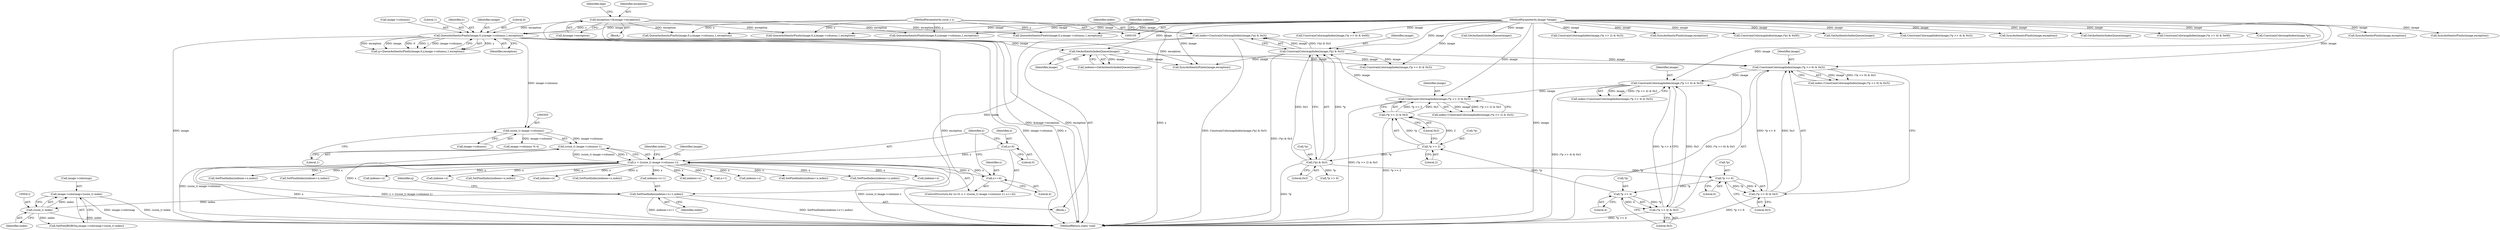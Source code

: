 digraph "0_ImageMagick_d9b2209a69ee90d8df81fb124eb66f593eb9f599@pointer" {
"1000407" [label="(Call,image->colormap+(ssize_t) index)"];
"1000411" [label="(Call,(ssize_t) index)"];
"1000398" [label="(Call,SetPixelIndex(indexes+x+1,index))"];
"1000299" [label="(Call,x < ((ssize_t) image->columns-1))"];
"1000308" [label="(Call,x+=4)"];
"1000296" [label="(Call,x=0)"];
"1000301" [label="(Call,(ssize_t) image->columns-1)"];
"1000302" [label="(Call,(ssize_t) image->columns)"];
"1000275" [label="(Call,QueueAuthenticPixels(image,0,y,image->columns,1,exception))"];
"1000108" [label="(MethodParameterIn,Image *image)"];
"1000107" [label="(MethodParameterIn,ssize_t y)"];
"1000117" [label="(Call,exception=(&image->exception))"];
"1000390" [label="(Call,index=ConstrainColormapIndex(image,(*p) & 0x3))"];
"1000392" [label="(Call,ConstrainColormapIndex(image,(*p) & 0x3))"];
"1000366" [label="(Call,ConstrainColormapIndex(image,(*p >> 2) & 0x3))"];
"1000340" [label="(Call,ConstrainColormapIndex(image,(*p >> 4) & 0x3))"];
"1000314" [label="(Call,ConstrainColormapIndex(image,(*p >> 6) & 0x3))"];
"1000293" [label="(Call,GetAuthenticIndexQueue(image))"];
"1000316" [label="(Call,(*p >> 6) & 0x3)"];
"1000317" [label="(Call,*p >> 6)"];
"1000394" [label="(Call,(*p) & 0x3)"];
"1000369" [label="(Call,*p >> 2)"];
"1000343" [label="(Call,*p >> 4)"];
"1000342" [label="(Call,(*p >> 4) & 0x3)"];
"1000368" [label="(Call,(*p >> 2) & 0x3)"];
"1000148" [label="(Call,GetAuthenticIndexQueue(image))"];
"1000316" [label="(Call,(*p >> 6) & 0x3)"];
"1000315" [label="(Identifier,image)"];
"1000369" [label="(Call,*p >> 2)"];
"1000429" [label="(Call,ConstrainColormapIndex(image,(*p >> 6) & 0x3))"];
"1000110" [label="(Block,)"];
"1000499" [label="(Call,ConstrainColormapIndex(image,(*p >> 2) & 0x3))"];
"1000373" [label="(Literal,0x3)"];
"1000294" [label="(Identifier,image)"];
"1000320" [label="(Literal,6)"];
"1000293" [label="(Call,GetAuthenticIndexQueue(image))"];
"1000395" [label="(Call,*p)"];
"1000422" [label="(Identifier,image)"];
"1000667" [label="(Call,SyncAuthenticPixels(image,exception))"];
"1000413" [label="(Identifier,index)"];
"1000346" [label="(Literal,4)"];
"1000397" [label="(Literal,0x3)"];
"1000307" [label="(Literal,1)"];
"1000108" [label="(MethodParameterIn,Image *image)"];
"1000317" [label="(Call,*p >> 6)"];
"1000602" [label="(Call,ConstrainColormapIndex(image,(*p) & 0x0f))"];
"1000404" [label="(Identifier,index)"];
"1000374" [label="(Call,SetPixelIndex(indexes+x,index))"];
"1000276" [label="(Identifier,image)"];
"1000295" [label="(ControlStructure,for (x=0; x < ((ssize_t) image->columns-1); x+=4))"];
"1000555" [label="(Call,GetAuthenticIndexQueue(image))"];
"1000107" [label="(MethodParameterIn,ssize_t y)"];
"1000392" [label="(Call,ConstrainColormapIndex(image,(*p) & 0x3))"];
"1000291" [label="(Call,indexes=GetAuthenticIndexQueue(image))"];
"1000420" [label="(Call,image->columns % 4)"];
"1000273" [label="(Call,q=QueueAuthenticPixels(image,0,y,image->columns,1,exception))"];
"1000407" [label="(Call,image->colormap+(ssize_t) index)"];
"1000375" [label="(Call,indexes+x)"];
"1000124" [label="(Identifier,bpp)"];
"1000300" [label="(Identifier,x)"];
"1000464" [label="(Call,ConstrainColormapIndex(image,(*p >> 4) & 0x3))"];
"1000368" [label="(Call,(*p >> 2) & 0x3)"];
"1000401" [label="(Call,x+1)"];
"1000321" [label="(Literal,0x3)"];
"1000390" [label="(Call,index=ConstrainColormapIndex(image,(*p) & 0x3))"];
"1000296" [label="(Call,x=0)"];
"1000527" [label="(Call,SyncAuthenticPixels(image,exception))"];
"1000367" [label="(Identifier,image)"];
"1000342" [label="(Call,(*p >> 4) & 0x3)"];
"1000432" [label="(Call,*p >> 6)"];
"1000737" [label="(Call,SyncAuthenticPixels(image,exception))"];
"1000323" [label="(Call,indexes+x)"];
"1000366" [label="(Call,ConstrainColormapIndex(image,(*p >> 2) & 0x3))"];
"1000437" [label="(Call,SetPixelIndex(indexes+x,index))"];
"1000299" [label="(Call,x < ((ssize_t) image->columns-1))"];
"1000348" [label="(Call,SetPixelIndex(indexes+x,index))"];
"1000341" [label="(Identifier,image)"];
"1000370" [label="(Call,*p)"];
"1000393" [label="(Identifier,image)"];
"1000695" [label="(Call,GetAuthenticIndexQueue(image))"];
"1000400" [label="(Identifier,indexes)"];
"1000130" [label="(Call,QueueAuthenticPixels(image,0,y,image->columns,1,exception))"];
"1000314" [label="(Call,ConstrainColormapIndex(image,(*p >> 6) & 0x3))"];
"1000677" [label="(Call,QueueAuthenticPixels(image,0,y,image->columns,1,exception))"];
"1000344" [label="(Call,*p)"];
"1000372" [label="(Literal,2)"];
"1000119" [label="(Call,&image->exception)"];
"1000508" [label="(Call,indexes+x)"];
"1000301" [label="(Call,(ssize_t) image->columns-1)"];
"1000322" [label="(Call,SetPixelIndex(indexes+x,index))"];
"1000298" [label="(Literal,0)"];
"1000746" [label="(Call,QueueAuthenticPixels(image,0,y,image->columns,1,exception))"];
"1000277" [label="(Literal,0)"];
"1000803" [label="(MethodReturn,static void)"];
"1000408" [label="(Call,image->colormap)"];
"1000411" [label="(Call,(ssize_t) index)"];
"1000118" [label="(Identifier,exception)"];
"1000507" [label="(Call,SetPixelIndex(indexes+x,index))"];
"1000639" [label="(Call,ConstrainColormapIndex(image,(*p >> 4) & 0x0f))"];
"1000343" [label="(Call,*p >> 4)"];
"1000338" [label="(Call,index=ConstrainColormapIndex(image,(*p >> 4) & 0x3))"];
"1000347" [label="(Literal,0x3)"];
"1000349" [label="(Call,indexes+x)"];
"1000297" [label="(Identifier,x)"];
"1000391" [label="(Identifier,index)"];
"1000279" [label="(Call,image->columns)"];
"1000312" [label="(Call,index=ConstrainColormapIndex(image,(*p >> 6) & 0x3))"];
"1000282" [label="(Literal,1)"];
"1000399" [label="(Call,indexes+x+1)"];
"1000713" [label="(Call,ConstrainColormapIndex(image,*p))"];
"1000438" [label="(Call,indexes+x)"];
"1000309" [label="(Identifier,x)"];
"1000340" [label="(Call,ConstrainColormapIndex(image,(*p >> 4) & 0x3))"];
"1000275" [label="(Call,QueueAuthenticPixels(image,0,y,image->columns,1,exception))"];
"1000117" [label="(Call,exception=(&image->exception))"];
"1000278" [label="(Identifier,y)"];
"1000318" [label="(Call,*p)"];
"1000302" [label="(Call,(ssize_t) image->columns)"];
"1000798" [label="(Call,SyncAuthenticPixels(image,exception))"];
"1000394" [label="(Call,(*p) & 0x3)"];
"1000364" [label="(Call,index=ConstrainColormapIndex(image,(*p >> 2) & 0x3))"];
"1000398" [label="(Call,SetPixelIndex(indexes+x+1,index))"];
"1000472" [label="(Call,SetPixelIndex(indexes+x,index))"];
"1000311" [label="(Block,)"];
"1000406" [label="(Identifier,q)"];
"1000537" [label="(Call,QueueAuthenticPixels(image,0,y,image->columns,1,exception))"];
"1000313" [label="(Identifier,index)"];
"1000405" [label="(Call,SetPixelRGBO(q,image->colormap+(ssize_t) index))"];
"1000308" [label="(Call,x+=4)"];
"1000473" [label="(Call,indexes+x)"];
"1000310" [label="(Literal,4)"];
"1000304" [label="(Call,image->columns)"];
"1000283" [label="(Identifier,exception)"];
"1000266" [label="(Call,SyncAuthenticPixels(image,exception))"];
"1000576" [label="(Call,ConstrainColormapIndex(image,(*p >> 4) & 0x0f))"];
"1000407" -> "1000405"  [label="AST: "];
"1000407" -> "1000411"  [label="CFG: "];
"1000408" -> "1000407"  [label="AST: "];
"1000411" -> "1000407"  [label="AST: "];
"1000405" -> "1000407"  [label="CFG: "];
"1000407" -> "1000803"  [label="DDG: (ssize_t) index"];
"1000407" -> "1000803"  [label="DDG: image->colormap"];
"1000411" -> "1000407"  [label="DDG: index"];
"1000411" -> "1000413"  [label="CFG: "];
"1000412" -> "1000411"  [label="AST: "];
"1000413" -> "1000411"  [label="AST: "];
"1000411" -> "1000803"  [label="DDG: index"];
"1000411" -> "1000405"  [label="DDG: index"];
"1000398" -> "1000411"  [label="DDG: index"];
"1000398" -> "1000311"  [label="AST: "];
"1000398" -> "1000404"  [label="CFG: "];
"1000399" -> "1000398"  [label="AST: "];
"1000404" -> "1000398"  [label="AST: "];
"1000406" -> "1000398"  [label="CFG: "];
"1000398" -> "1000803"  [label="DDG: SetPixelIndex(indexes+x+1,index)"];
"1000398" -> "1000803"  [label="DDG: indexes+x+1"];
"1000299" -> "1000398"  [label="DDG: x"];
"1000390" -> "1000398"  [label="DDG: index"];
"1000299" -> "1000295"  [label="AST: "];
"1000299" -> "1000301"  [label="CFG: "];
"1000300" -> "1000299"  [label="AST: "];
"1000301" -> "1000299"  [label="AST: "];
"1000313" -> "1000299"  [label="CFG: "];
"1000422" -> "1000299"  [label="CFG: "];
"1000299" -> "1000803"  [label="DDG: x < ((ssize_t) image->columns-1)"];
"1000299" -> "1000803"  [label="DDG: (ssize_t) image->columns-1"];
"1000299" -> "1000803"  [label="DDG: x"];
"1000308" -> "1000299"  [label="DDG: x"];
"1000296" -> "1000299"  [label="DDG: x"];
"1000301" -> "1000299"  [label="DDG: (ssize_t) image->columns"];
"1000301" -> "1000299"  [label="DDG: 1"];
"1000299" -> "1000308"  [label="DDG: x"];
"1000299" -> "1000322"  [label="DDG: x"];
"1000299" -> "1000323"  [label="DDG: x"];
"1000299" -> "1000348"  [label="DDG: x"];
"1000299" -> "1000349"  [label="DDG: x"];
"1000299" -> "1000374"  [label="DDG: x"];
"1000299" -> "1000375"  [label="DDG: x"];
"1000299" -> "1000399"  [label="DDG: x"];
"1000299" -> "1000401"  [label="DDG: x"];
"1000299" -> "1000437"  [label="DDG: x"];
"1000299" -> "1000438"  [label="DDG: x"];
"1000299" -> "1000472"  [label="DDG: x"];
"1000299" -> "1000473"  [label="DDG: x"];
"1000299" -> "1000507"  [label="DDG: x"];
"1000299" -> "1000508"  [label="DDG: x"];
"1000308" -> "1000295"  [label="AST: "];
"1000308" -> "1000310"  [label="CFG: "];
"1000309" -> "1000308"  [label="AST: "];
"1000310" -> "1000308"  [label="AST: "];
"1000300" -> "1000308"  [label="CFG: "];
"1000296" -> "1000295"  [label="AST: "];
"1000296" -> "1000298"  [label="CFG: "];
"1000297" -> "1000296"  [label="AST: "];
"1000298" -> "1000296"  [label="AST: "];
"1000300" -> "1000296"  [label="CFG: "];
"1000301" -> "1000307"  [label="CFG: "];
"1000302" -> "1000301"  [label="AST: "];
"1000307" -> "1000301"  [label="AST: "];
"1000301" -> "1000803"  [label="DDG: (ssize_t) image->columns"];
"1000302" -> "1000301"  [label="DDG: image->columns"];
"1000302" -> "1000304"  [label="CFG: "];
"1000303" -> "1000302"  [label="AST: "];
"1000304" -> "1000302"  [label="AST: "];
"1000307" -> "1000302"  [label="CFG: "];
"1000275" -> "1000302"  [label="DDG: image->columns"];
"1000302" -> "1000420"  [label="DDG: image->columns"];
"1000275" -> "1000273"  [label="AST: "];
"1000275" -> "1000283"  [label="CFG: "];
"1000276" -> "1000275"  [label="AST: "];
"1000277" -> "1000275"  [label="AST: "];
"1000278" -> "1000275"  [label="AST: "];
"1000279" -> "1000275"  [label="AST: "];
"1000282" -> "1000275"  [label="AST: "];
"1000283" -> "1000275"  [label="AST: "];
"1000273" -> "1000275"  [label="CFG: "];
"1000275" -> "1000803"  [label="DDG: y"];
"1000275" -> "1000803"  [label="DDG: image"];
"1000275" -> "1000803"  [label="DDG: exception"];
"1000275" -> "1000803"  [label="DDG: image->columns"];
"1000275" -> "1000273"  [label="DDG: y"];
"1000275" -> "1000273"  [label="DDG: exception"];
"1000275" -> "1000273"  [label="DDG: image"];
"1000275" -> "1000273"  [label="DDG: 0"];
"1000275" -> "1000273"  [label="DDG: 1"];
"1000275" -> "1000273"  [label="DDG: image->columns"];
"1000108" -> "1000275"  [label="DDG: image"];
"1000107" -> "1000275"  [label="DDG: y"];
"1000117" -> "1000275"  [label="DDG: exception"];
"1000275" -> "1000293"  [label="DDG: image"];
"1000275" -> "1000527"  [label="DDG: exception"];
"1000108" -> "1000105"  [label="AST: "];
"1000108" -> "1000803"  [label="DDG: image"];
"1000108" -> "1000130"  [label="DDG: image"];
"1000108" -> "1000148"  [label="DDG: image"];
"1000108" -> "1000266"  [label="DDG: image"];
"1000108" -> "1000293"  [label="DDG: image"];
"1000108" -> "1000314"  [label="DDG: image"];
"1000108" -> "1000340"  [label="DDG: image"];
"1000108" -> "1000366"  [label="DDG: image"];
"1000108" -> "1000392"  [label="DDG: image"];
"1000108" -> "1000429"  [label="DDG: image"];
"1000108" -> "1000464"  [label="DDG: image"];
"1000108" -> "1000499"  [label="DDG: image"];
"1000108" -> "1000527"  [label="DDG: image"];
"1000108" -> "1000537"  [label="DDG: image"];
"1000108" -> "1000555"  [label="DDG: image"];
"1000108" -> "1000576"  [label="DDG: image"];
"1000108" -> "1000602"  [label="DDG: image"];
"1000108" -> "1000639"  [label="DDG: image"];
"1000108" -> "1000667"  [label="DDG: image"];
"1000108" -> "1000677"  [label="DDG: image"];
"1000108" -> "1000695"  [label="DDG: image"];
"1000108" -> "1000713"  [label="DDG: image"];
"1000108" -> "1000737"  [label="DDG: image"];
"1000108" -> "1000746"  [label="DDG: image"];
"1000108" -> "1000798"  [label="DDG: image"];
"1000107" -> "1000105"  [label="AST: "];
"1000107" -> "1000803"  [label="DDG: y"];
"1000107" -> "1000130"  [label="DDG: y"];
"1000107" -> "1000537"  [label="DDG: y"];
"1000107" -> "1000677"  [label="DDG: y"];
"1000107" -> "1000746"  [label="DDG: y"];
"1000117" -> "1000110"  [label="AST: "];
"1000117" -> "1000119"  [label="CFG: "];
"1000118" -> "1000117"  [label="AST: "];
"1000119" -> "1000117"  [label="AST: "];
"1000124" -> "1000117"  [label="CFG: "];
"1000117" -> "1000803"  [label="DDG: exception"];
"1000117" -> "1000803"  [label="DDG: &image->exception"];
"1000117" -> "1000130"  [label="DDG: exception"];
"1000117" -> "1000537"  [label="DDG: exception"];
"1000117" -> "1000677"  [label="DDG: exception"];
"1000117" -> "1000746"  [label="DDG: exception"];
"1000390" -> "1000311"  [label="AST: "];
"1000390" -> "1000392"  [label="CFG: "];
"1000391" -> "1000390"  [label="AST: "];
"1000392" -> "1000390"  [label="AST: "];
"1000400" -> "1000390"  [label="CFG: "];
"1000390" -> "1000803"  [label="DDG: ConstrainColormapIndex(image,(*p) & 0x3)"];
"1000392" -> "1000390"  [label="DDG: image"];
"1000392" -> "1000390"  [label="DDG: (*p) & 0x3"];
"1000392" -> "1000394"  [label="CFG: "];
"1000393" -> "1000392"  [label="AST: "];
"1000394" -> "1000392"  [label="AST: "];
"1000392" -> "1000803"  [label="DDG: (*p) & 0x3"];
"1000392" -> "1000314"  [label="DDG: image"];
"1000366" -> "1000392"  [label="DDG: image"];
"1000394" -> "1000392"  [label="DDG: *p"];
"1000394" -> "1000392"  [label="DDG: 0x3"];
"1000392" -> "1000429"  [label="DDG: image"];
"1000392" -> "1000527"  [label="DDG: image"];
"1000366" -> "1000364"  [label="AST: "];
"1000366" -> "1000368"  [label="CFG: "];
"1000367" -> "1000366"  [label="AST: "];
"1000368" -> "1000366"  [label="AST: "];
"1000364" -> "1000366"  [label="CFG: "];
"1000366" -> "1000803"  [label="DDG: (*p >> 2) & 0x3"];
"1000366" -> "1000364"  [label="DDG: image"];
"1000366" -> "1000364"  [label="DDG: (*p >> 2) & 0x3"];
"1000340" -> "1000366"  [label="DDG: image"];
"1000368" -> "1000366"  [label="DDG: *p >> 2"];
"1000368" -> "1000366"  [label="DDG: 0x3"];
"1000340" -> "1000338"  [label="AST: "];
"1000340" -> "1000342"  [label="CFG: "];
"1000341" -> "1000340"  [label="AST: "];
"1000342" -> "1000340"  [label="AST: "];
"1000338" -> "1000340"  [label="CFG: "];
"1000340" -> "1000803"  [label="DDG: (*p >> 4) & 0x3"];
"1000340" -> "1000338"  [label="DDG: image"];
"1000340" -> "1000338"  [label="DDG: (*p >> 4) & 0x3"];
"1000314" -> "1000340"  [label="DDG: image"];
"1000342" -> "1000340"  [label="DDG: *p >> 4"];
"1000342" -> "1000340"  [label="DDG: 0x3"];
"1000314" -> "1000312"  [label="AST: "];
"1000314" -> "1000316"  [label="CFG: "];
"1000315" -> "1000314"  [label="AST: "];
"1000316" -> "1000314"  [label="AST: "];
"1000312" -> "1000314"  [label="CFG: "];
"1000314" -> "1000803"  [label="DDG: (*p >> 6) & 0x3"];
"1000314" -> "1000312"  [label="DDG: image"];
"1000314" -> "1000312"  [label="DDG: (*p >> 6) & 0x3"];
"1000293" -> "1000314"  [label="DDG: image"];
"1000316" -> "1000314"  [label="DDG: *p >> 6"];
"1000316" -> "1000314"  [label="DDG: 0x3"];
"1000293" -> "1000291"  [label="AST: "];
"1000293" -> "1000294"  [label="CFG: "];
"1000294" -> "1000293"  [label="AST: "];
"1000291" -> "1000293"  [label="CFG: "];
"1000293" -> "1000291"  [label="DDG: image"];
"1000293" -> "1000429"  [label="DDG: image"];
"1000293" -> "1000527"  [label="DDG: image"];
"1000316" -> "1000321"  [label="CFG: "];
"1000317" -> "1000316"  [label="AST: "];
"1000321" -> "1000316"  [label="AST: "];
"1000316" -> "1000803"  [label="DDG: *p >> 6"];
"1000317" -> "1000316"  [label="DDG: *p"];
"1000317" -> "1000316"  [label="DDG: 6"];
"1000317" -> "1000320"  [label="CFG: "];
"1000318" -> "1000317"  [label="AST: "];
"1000320" -> "1000317"  [label="AST: "];
"1000321" -> "1000317"  [label="CFG: "];
"1000394" -> "1000317"  [label="DDG: *p"];
"1000317" -> "1000343"  [label="DDG: *p"];
"1000394" -> "1000397"  [label="CFG: "];
"1000395" -> "1000394"  [label="AST: "];
"1000397" -> "1000394"  [label="AST: "];
"1000394" -> "1000803"  [label="DDG: *p"];
"1000369" -> "1000394"  [label="DDG: *p"];
"1000394" -> "1000432"  [label="DDG: *p"];
"1000369" -> "1000368"  [label="AST: "];
"1000369" -> "1000372"  [label="CFG: "];
"1000370" -> "1000369"  [label="AST: "];
"1000372" -> "1000369"  [label="AST: "];
"1000373" -> "1000369"  [label="CFG: "];
"1000369" -> "1000368"  [label="DDG: *p"];
"1000369" -> "1000368"  [label="DDG: 2"];
"1000343" -> "1000369"  [label="DDG: *p"];
"1000343" -> "1000342"  [label="AST: "];
"1000343" -> "1000346"  [label="CFG: "];
"1000344" -> "1000343"  [label="AST: "];
"1000346" -> "1000343"  [label="AST: "];
"1000347" -> "1000343"  [label="CFG: "];
"1000343" -> "1000342"  [label="DDG: *p"];
"1000343" -> "1000342"  [label="DDG: 4"];
"1000342" -> "1000347"  [label="CFG: "];
"1000347" -> "1000342"  [label="AST: "];
"1000342" -> "1000803"  [label="DDG: *p >> 4"];
"1000368" -> "1000373"  [label="CFG: "];
"1000373" -> "1000368"  [label="AST: "];
"1000368" -> "1000803"  [label="DDG: *p >> 2"];
}
